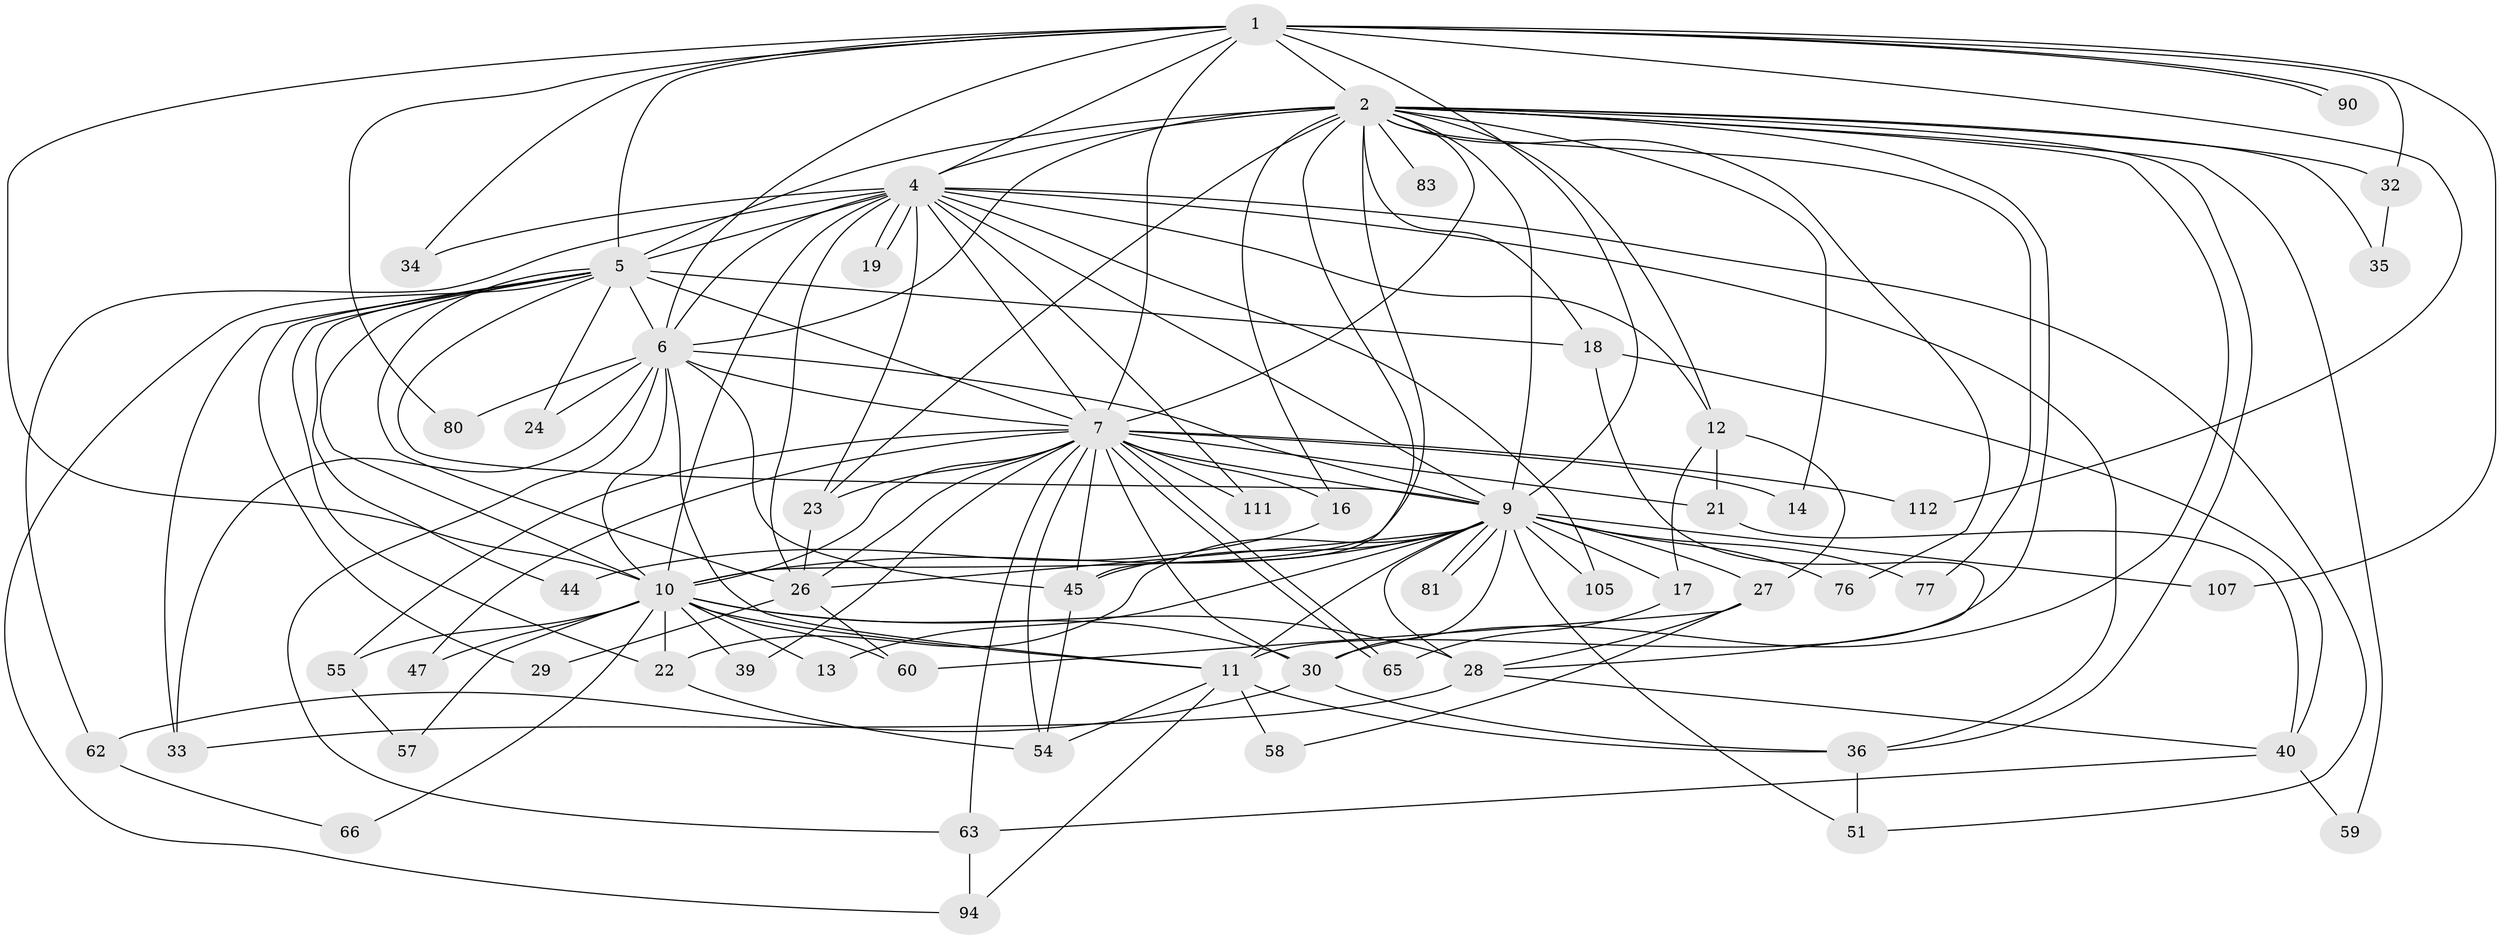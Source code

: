 // original degree distribution, {20: 0.017391304347826087, 23: 0.008695652173913044, 27: 0.008695652173913044, 19: 0.008695652173913044, 25: 0.008695652173913044, 17: 0.008695652173913044, 29: 0.008695652173913044, 16: 0.008695652173913044, 26: 0.008695652173913044, 8: 0.008695652173913044, 5: 0.08695652173913043, 2: 0.5565217391304348, 4: 0.0782608695652174, 3: 0.17391304347826086, 6: 0.008695652173913044}
// Generated by graph-tools (version 1.1) at 2025/14/03/09/25 04:14:00]
// undirected, 57 vertices, 149 edges
graph export_dot {
graph [start="1"]
  node [color=gray90,style=filled];
  1;
  2 [super="+49+15+79+92+101+110+3"];
  4 [super="+8"];
  5 [super="+25+88+53+89+115+52+31"];
  6;
  7;
  9;
  10 [super="+71+20+87+74"];
  11 [super="+46+50+37"];
  12;
  13;
  14;
  16;
  17;
  18;
  19;
  21;
  22;
  23;
  24;
  26 [super="+48+38"];
  27 [super="+41"];
  28 [super="+97+75"];
  29;
  30 [super="+114"];
  32;
  33 [super="+42"];
  34;
  35;
  36;
  39;
  40;
  44;
  45 [super="+82+61"];
  47;
  51 [super="+70"];
  54 [super="+100+72"];
  55;
  57;
  58;
  59;
  60;
  62;
  63 [super="+78"];
  65 [super="+73"];
  66;
  76;
  77;
  80 [super="+85"];
  81;
  83;
  90;
  94 [super="+106"];
  105;
  107;
  111;
  112;
  1 -- 2 [weight=4];
  1 -- 4 [weight=2];
  1 -- 5 [weight=2];
  1 -- 6;
  1 -- 7;
  1 -- 9;
  1 -- 10 [weight=2];
  1 -- 32;
  1 -- 34;
  1 -- 80;
  1 -- 90;
  1 -- 90;
  1 -- 107;
  1 -- 112;
  2 -- 4 [weight=6];
  2 -- 5 [weight=4];
  2 -- 6 [weight=2];
  2 -- 7 [weight=5];
  2 -- 9 [weight=2];
  2 -- 10 [weight=3];
  2 -- 12;
  2 -- 14;
  2 -- 30;
  2 -- 35;
  2 -- 45;
  2 -- 76 [weight=2];
  2 -- 77 [weight=2];
  2 -- 83 [weight=2];
  2 -- 59;
  2 -- 36;
  2 -- 23;
  2 -- 18 [weight=2];
  2 -- 32;
  2 -- 11 [weight=3];
  2 -- 16;
  4 -- 5 [weight=5];
  4 -- 6 [weight=2];
  4 -- 7 [weight=2];
  4 -- 9 [weight=2];
  4 -- 10 [weight=2];
  4 -- 12;
  4 -- 19;
  4 -- 19;
  4 -- 34;
  4 -- 105;
  4 -- 111;
  4 -- 51;
  4 -- 36;
  4 -- 23;
  4 -- 26 [weight=2];
  4 -- 62;
  5 -- 6;
  5 -- 7 [weight=2];
  5 -- 9;
  5 -- 10 [weight=2];
  5 -- 18;
  5 -- 22;
  5 -- 24;
  5 -- 33;
  5 -- 44;
  5 -- 29;
  5 -- 94;
  5 -- 26;
  6 -- 7;
  6 -- 9;
  6 -- 10 [weight=2];
  6 -- 11;
  6 -- 24;
  6 -- 80 [weight=2];
  6 -- 33;
  6 -- 45;
  6 -- 63;
  7 -- 9;
  7 -- 10;
  7 -- 14;
  7 -- 16;
  7 -- 21;
  7 -- 23;
  7 -- 30;
  7 -- 39;
  7 -- 45;
  7 -- 47;
  7 -- 55;
  7 -- 63;
  7 -- 65;
  7 -- 65;
  7 -- 111;
  7 -- 112;
  7 -- 26;
  7 -- 54;
  9 -- 10;
  9 -- 11;
  9 -- 13;
  9 -- 17;
  9 -- 22;
  9 -- 26;
  9 -- 27 [weight=2];
  9 -- 28;
  9 -- 51;
  9 -- 76;
  9 -- 77;
  9 -- 81;
  9 -- 81;
  9 -- 105;
  9 -- 107;
  9 -- 45;
  9 -- 30;
  10 -- 13;
  10 -- 39;
  10 -- 47;
  10 -- 55;
  10 -- 57;
  10 -- 66;
  10 -- 30;
  10 -- 22;
  10 -- 60;
  10 -- 11;
  10 -- 28;
  11 -- 54;
  11 -- 94;
  11 -- 58;
  11 -- 36;
  12 -- 17;
  12 -- 21;
  12 -- 27;
  16 -- 44;
  17 -- 65;
  18 -- 40;
  18 -- 28;
  21 -- 40;
  22 -- 54;
  23 -- 26;
  26 -- 29;
  26 -- 60;
  27 -- 28;
  27 -- 60;
  27 -- 58;
  28 -- 33;
  28 -- 40;
  30 -- 36;
  30 -- 62;
  32 -- 35;
  36 -- 51;
  40 -- 59;
  40 -- 63;
  45 -- 54;
  55 -- 57;
  62 -- 66;
  63 -- 94;
}
